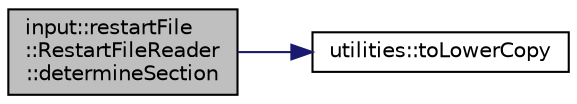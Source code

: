 digraph "input::restartFile::RestartFileReader::determineSection"
{
 // LATEX_PDF_SIZE
  edge [fontname="Helvetica",fontsize="10",labelfontname="Helvetica",labelfontsize="10"];
  node [fontname="Helvetica",fontsize="10",shape=record];
  rankdir="LR";
  Node1 [label="input::restartFile\l::RestartFileReader\l::determineSection",height=0.2,width=0.4,color="black", fillcolor="grey75", style="filled", fontcolor="black",tooltip="Determines which section of the .rst file the line belongs to."];
  Node1 -> Node2 [color="midnightblue",fontsize="10",style="solid",fontname="Helvetica"];
  Node2 [label="utilities::toLowerCopy",height=0.2,width=0.4,color="black", fillcolor="white", style="filled",URL="$namespaceutilities.html#a00b80743096ddd313ba418b9a7730698",tooltip="returns a copy of a string all lower case"];
}
